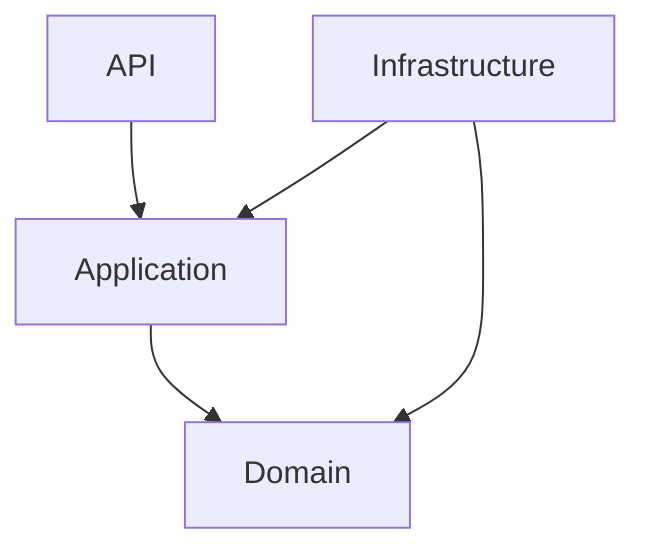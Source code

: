 ---
config:
  layout: fixed
---
flowchart TD
    API["API"] --> Application["Application"]
    Application --> Domain["Domain"]
    Infrastructure["Infrastructure"] --> Application & Domain